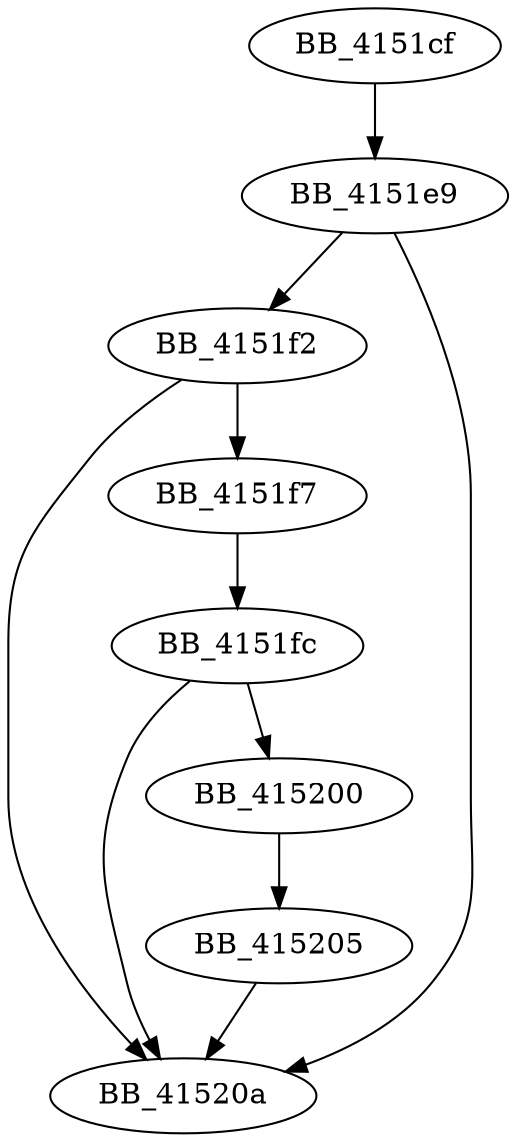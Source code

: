 DiGraph _calloc{
BB_4151cf->BB_4151e9
BB_4151e9->BB_4151f2
BB_4151e9->BB_41520a
BB_4151f2->BB_4151f7
BB_4151f2->BB_41520a
BB_4151f7->BB_4151fc
BB_4151fc->BB_415200
BB_4151fc->BB_41520a
BB_415200->BB_415205
BB_415205->BB_41520a
}
